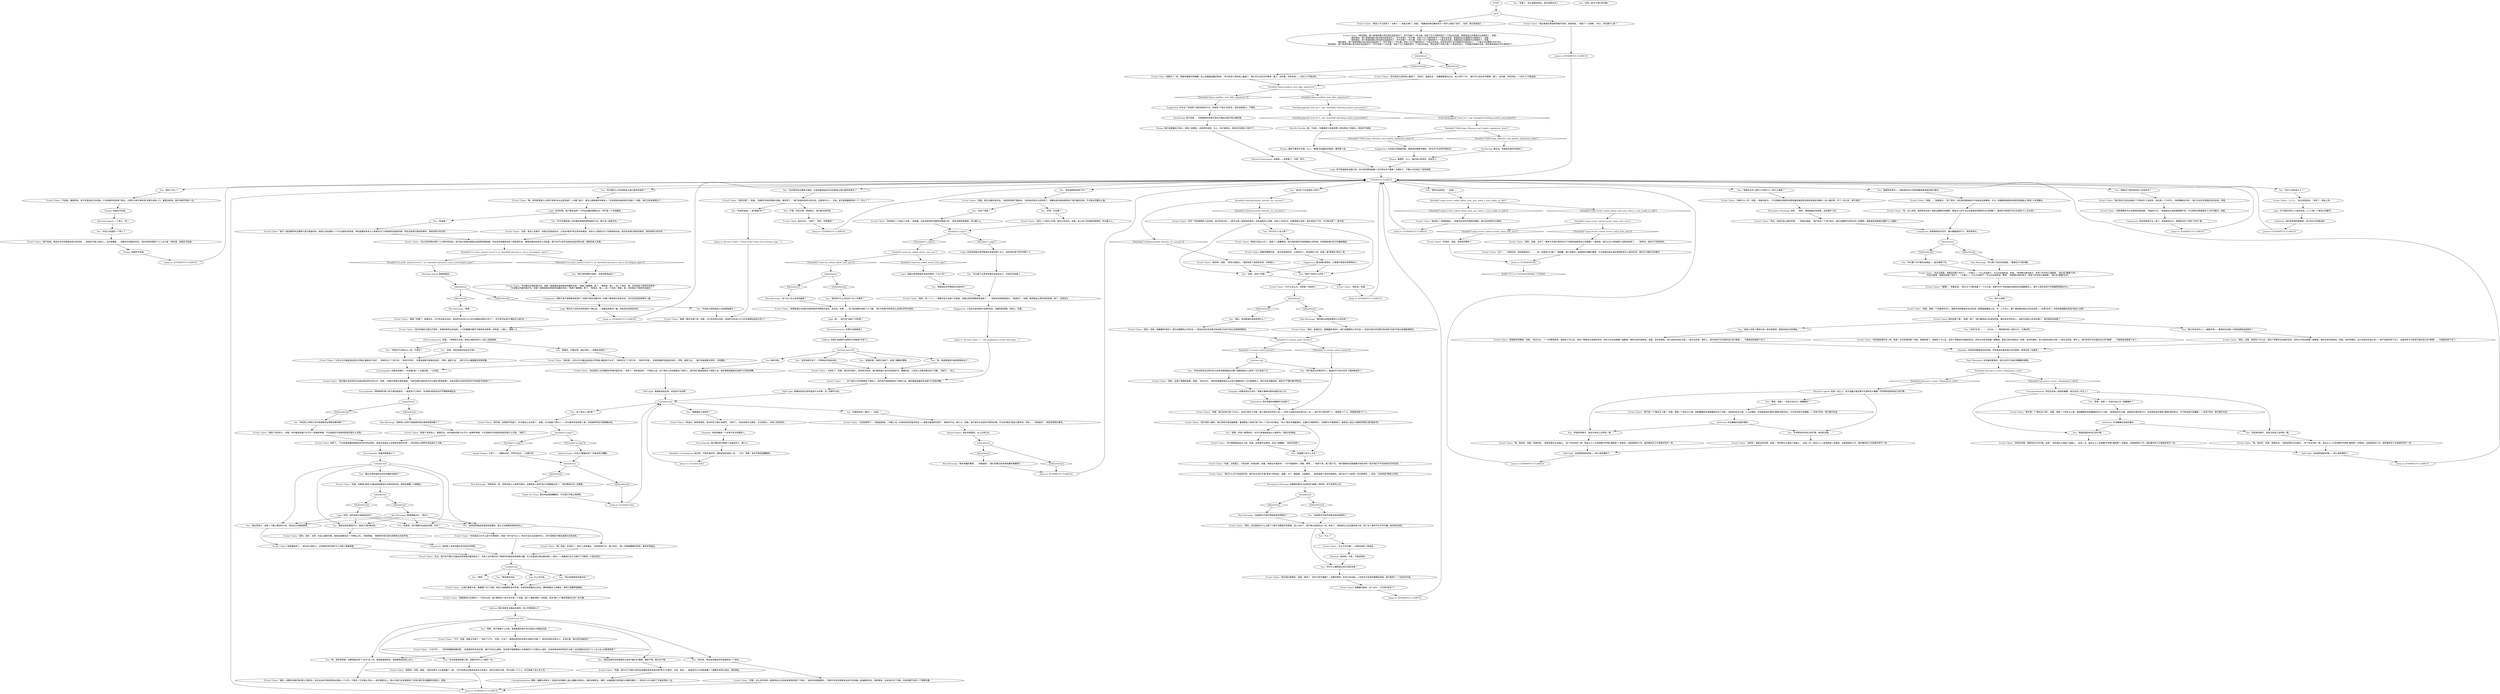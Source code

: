 # CONTAINERYARD / EVRART UNION
# "I wanna discuss some matters regarding the union with you."
# ==================================================
digraph G {
	  0 [label="START"];
	  1 [label="input"];
	  2 [label="Evrart Claire: “太疯狂了，哈里。绝对的*疯狂*。我没有评判你。我们都有属于自己的苦难岁月。重要的是：工会的人会帮你解决这个问题。”他笑了。“总之……”"];
	  3 [label="Evrart Claire: “……这个老妇人的邻居联系了我的人，因为他们相信我和这个装卸工会。她好像是拿着枪在自家门口到处挥舞。”"];
	  4 [label="Suggestion: 听见没？你选择了诚实坦率的方式。你拿到了*真正*的签名，现在他很高兴。干得好。"];
	  5 [label="Perception (Hearing): 哎呀……是的，噪音就能达到效果。这会很吓人的。"];
	  6 [label="You: “等等，但是——你会为自己立一座雕像吗？”"];
	  7 [label="You: “我就知道你有自己的打算。”"];
	  8 [label="Evrart Claire: 他看着剑鱼钟，点了点头：“它已经*发生*了。”"];
	  9 [label="Half Light: 拿着枪到处乱挥听起来不太妙啊。这一切都不太妙。"];
	  10 [label="Evrart Claire: “没有什么小字，哈里。”他靠向前方。“不过我确实希望所有那些建筑噪音和封禁的街道会*鼓励*一些人搬走吧。吵了一年之后，谁不会呢？”"];
	  11 [label="Reaction Speed: 在那一切之上，会不会矗立着克莱尔兄弟的巨大雕像？乔伊斯知道他有自己的打算。"];
	  12 [label="Evrart Claire: “我在听，哈里。”"];
	  13 [label="You: “他们是受过训练的军人。难道你不为自己的手下感到害怕吗？”"];
	  14 [label="Evrart Claire: “你的枪在一个老妇人手里，”他说着，完全没有受到你爆发的情绪干扰。“我听说她性格很怪，所以要小心。”"];
	  15 [label="Jump to: [Untitled hub]"];
	  16 [label="Rhetoric: 其实呢，不是，不是这样的。"];
	  17 [label="Drama: 他真的不知道。"];
	  18 [label="Evrart Claire: “我不知道。我告诉过你可能是他自己的母亲……我肯定不是工会的人。也许是暴徒……或者也许他是自杀的，‘因为他背地里是个工人主义者’？事实是，我真的不知道。”"];
	  19 [label="Jump to: [EVRARTUS CLAIRUS]"];
	  20 [label="Evrart Claire: “当公社所有制点燃了人们新的狂热后，他们会以双倍的速度去运送那些集装箱。你会惊讶地看到没有了那些寄生虫，事情进展地会有多么地迅速。我们也可以放手自由地去追求更大胆、更新的收入来源。”"];
	  21 [label="IsKimHere()"];
	  22 [label="IsKimHere()", shape=diamond];
	  23 [label="!(IsKimHere())", shape=diamond];
	  24 [label="Encyclopedia: 他基本算是承认了。"];
	  25 [label="Evrart Claire: “小伙子们……”他环顾着集装箱四周。“哈里感觉到有些反胃。我们不会这么做的。现在能不能聊聊我心中美丽的马丁内斯法人组织，还有各种各样的附加产业呢？谈谈我提出的这个工人主义法人的新愿景呢？”"];
	  26 [label="Evrart Claire: 他靠近了一些，直直地看着你的眼睛，脸上挂着最温暖的笑容。“你已经进入我的核心集团了。我们可以谈论任何事情：罢工，凶杀案，你的失枪——*没什么*不能谈的。”"];
	  27 [label="Evrart Claire: “哈里……”他摇摇头。“到了现在，你应该知道我绝对不会做出这种事情。不过，如果建筑噪音和封禁的街道能让*某些*人考虑搬走……”"];
	  28 [label="You: “是*你*下令杀掉吊人的吗？”"];
	  29 [label="You: “还有*生活*……”（点点头。）“我知道你是人民的公仆，艾弗拉特。”"];
	  30 [label="Evrart Claire: “哦，你的意思是什么样的*货物*会从这里流通？一旦捅了娄子，我怎么替换掉所有联系人？还有那些会抛弃我们的客户？哈里，我们已经全都想过了。”"];
	  31 [label="Jump to: [EVRARTUS CLAIRUS]"];
	  32 [label="You: “老实说，我没有资格去评判或者表达一个意见。”"];
	  33 [label="You: “你们工会有多少人？”"];
	  34 [label="Drama: 他真的不知道。"];
	  35 [label="Evrart Claire: “公司认为大量运送这些化学制品‘看起来不太好’，”他用手比了个双引号，“‘影响不好啦’，‘在某些国家可能是违法的’。然而，装卸工会……我们只关心最重要的货物体量。”"];
	  36 [label="Evrart Claire: “我是个老派的人，曷城先生。有时候我会跟小伙子们一起喝杯啤酒，不过我真的不知道你刚说的是什么东西。”他笑了。"];
	  37 [label="Evrart Claire: “我是个老派的人，哈里。有时候我会跟小伙子们一起喝杯啤酒，不过我真的不知道你刚说的是什么东西。”"];
	  38 [label="Logic: 这肯定就是从罗伊那里买走枪的那个女人，他形容的很*可怕*的那个人。"];
	  39 [label="Empathy: 当他说到事情现状的时候，声音里夹杂着货真价实的愤怒。甚至还有一丝痛苦。"];
	  40 [label="Encyclopedia: 我们要找的可能是个有病史的人。要小心。"];
	  41 [label="You: “听起来你能行。我会为你投上支持的一票。”"];
	  42 [label="Evrart Claire: “哈里，我们对他们是1500比1。这还只是马丁内斯。算上瑞瓦肖的所有工会——还有公众舆论站在我们这一边——我们可以挡住两个人。或者是15个人。或者甚至是50个人。”"];
	  43 [label="You: “我能问下某些特定的工会成员吗？”"];
	  44 [label="Evrart Claire: “这个……”他指向你，然后指指自己。“……这一切真是*太*棒了。很抱歉，我们没能在一起做更多有趣的事情，不过如果你想从我这里得到些什么意见的话，我的大门随时为你敞开。”"];
	  45 [label="Evrart Claire: “为什么这么问，当然是一场战争了。”"];
	  46 [label="Jump to: [EVRARTUS CLAIRUS]"];
	  47 [label="Authority: 你当雕像应该挺好看的……"];
	  48 [label="Evrart Claire: “我不是一个*象征主义者*，哈里。我是一个现实主义者。我的雕像将会是重建后的马丁内斯：5层高的综合大楼，戒掉思必得的孩子们，还有欧佐纳尔那些*痛恨*我的地主。它们将会成为的雕像——*还有*你的。我们携手并进。”"];
	  49 [label="Interfacing: 看见没，伪造签名真的见成效了。"];
	  50 [label="Evrart Claire: “*重置*，”他重复到。“我为马丁内斯准备了一个大计划。但是*并不*包括海岸边那些住在猪圈里的人。那片土地将会用于市政建筑和商业中心。”"];
	  51 [label="Variable[\"pier.joyce_evrart_villagequest_told\"]"];
	  52 [label="Variable[\"pier.joyce_evrart_villagequest_told\"]", shape=diamond];
	  53 [label="!(Variable[\"pier.joyce_evrart_villagequest_told\"])", shape=diamond];
	  54 [label="You: “这就是你不放乔伊斯进来的原因吗？”"];
	  55 [label="Jump to: [EVRARTHUB]"];
	  56 [label="Kim Kitsuragi: “那你能从战争里得到什么好处呢？”"];
	  57 [label="You: “谁杀了吊人？”"];
	  58 [label="You: 什么也不说。"];
	  59 [label="Volition: 我们还是专注毒品贸易吧。他几乎算是承认了。"];
	  60 [label="Untitled hub (03)"];
	  61 [label="Evrart Claire: “该死的没错，我是有自己的打算，哈里！”他的拳头又落到了桌面上。“总有一天，我会让工人变得像*乔伊斯·梅西耶*一样富有。这就是我的工作。就好像你的工作是维护和平一样。”"];
	  62 [label="You: “我寄的文件上那行小字是什么？有什么意图？”"];
	  63 [label="Jump to: [EVRARTUS CLAIRUS]"];
	  64 [label="You: “你*为什么*这么胖？”"];
	  65 [label="Evrart Claire: “因为我们是朋友，哈里！再说了，现在已经不重要了。如果你愿意，你可以告诉她——这样也不会改变事情的进程。我们取得了一个良好的开端。”"];
	  66 [label="Evrart Claire: “我们一直在跟所有主要客户进行渠道谈判。我想公司会得到一个*不太愉快*的惊喜，特别是看到有多少人愿意对马丁内斯保持忠诚的时候。而且还有我们提供的新的、更有竞争力的合同。”"];
	  67 [label="Encyclopedia: *苯呐啡得*是小孩子用的感冒药，一般是杏子口味的。*利培唑*是用来治疗严重精神错乱的。"];
	  68 [label="Kim Kitsuragi: “那样街上的孩子就能拿到思必得和吡嚯浣酮了？”"];
	  69 [label="Composure: 他的脸上没有流露出任何担忧的神情。"];
	  70 [label="You: “等等，我不想看什么大局。我想看看你差不多已经承认的毒品交易。”"];
	  71 [label="Evrart Claire: “你没看见外面的箱子吗，哈里？那里面有各种各样有趣的东西！”他推了推眼镜，笑了。“我是说，嗨——这一个有你，我，还有我这个新奇的剑鱼钟！”\n“你没看见外面的箱子吗，哈里？那里面有各种各样有趣的东西！”他推了推眼镜，笑了。“我是说，嗨——这一个有你，警督，我，还有我这个新奇的剑鱼钟！”"];
	  72 [label="CheckEquipped(\"neck_tie\")  and  Variable[\"whirling.necktie_personified\"]"];
	  73 [label="CheckEquipped(\"neck_tie\")  and  Variable[\"whirling.necktie_personified\"]", shape=diamond];
	  74 [label="!(CheckEquipped(\"neck_tie\")  and  Variable[\"whirling.necktie_personified\"])", shape=diamond];
	  75 [label="Pain Threshold: 这份痛苦是真的。他见过孩子们做过更糟糕的事情。"];
	  76 [label="IsKimHere()"];
	  77 [label="IsKimHere()", shape=diamond];
	  78 [label="!(IsKimHere())", shape=diamond];
	  79 [label="Evrart Claire: “呃，这么说吧，海岸附近会有一些新近翻修好的建筑，那些穷人终于可以在那里享受更好的生活质量了。我说的可是他们可以负担的*工人文化宫*。”"];
	  80 [label="Jump to: [EVRARTUS CLAIRUS]"];
	  81 [label="Kim Kitsuragi: “这就是你不放乔伊斯进来的原因吗？”"];
	  82 [label="Evrart Claire: “肯定是有人在你睡觉的时候*偷走*的。”他笑了。真的很友好。“不管怎么说，这个老妇人的邻居联系了我的人，因为他们相信我和这个装卸工会。她好像是拿着枪在自家门口到处挥舞。”"];
	  83 [label="Evrart Claire: “我说过，她性格很怪。我没时间了解太多细节。”他笑了。“听起来她不太稳定，不过别担心。没有人会受伤的。”"];
	  84 [label="You: “是的，但你要通过战争获得什么？”"];
	  85 [label="Evrart Claire: “胜利，哈里。我要赢得*胜利*。我们会跟野松公司开战——而且在他们还没意识到战争*已经*打响之前就取得胜利。”"];
	  86 [label="Evrart Claire: “当然，有些人会离开，但是记住我说的话：公司会*郁闷*而又惊讶地看到，有多少人愿意对马丁内斯保持忠诚。而且还有我们提供的新的、更有竞争力的合同。”"];
	  87 [label="Untitled hub"];
	  88 [label="Variable[\"tc.pigs\"]"];
	  89 [label="Variable[\"tc.pigs\"]", shape=diamond];
	  90 [label="!(Variable[\"tc.pigs\"])", shape=diamond];
	  91 [label="Logic: 对于瑞瓦肖的工人组织来说，2,373是一个相当大的数字。"];
	  92 [label="Evrart Claire: “我也是。公司认为大量运送这些化学制品‘看起来不太好’，”他用手比了个双引号，“‘影响不好啦’，‘在某些国家可能是违法的’。然而，装卸工会……我们本身就是大体积、大容量的。”"];
	  93 [label="You: “还好我把它卖了，不然我会开枪自杀的。”"];
	  94 [label="Evrart Claire: “哦，我会的，哈里，我真的会。”他把双臂交叉在胸口。“有了你支持的一票，我会让工人们变得跟*乔伊斯·梅西耶*一样富有。这就是我的工作。就好像你的工作是维护和平一样。”"];
	  95 [label="Evrart Claire: “是的。这是个很棒的故事，哈里。”他点点头。“那你知道蜂群是怎么杀死大黄蜂的吗？它们蜂拥而上，把它完全包裹起来，直到它*严重中暑*而死去。”"];
	  96 [label="You: “这样控制毒品贸易是有道理的。能让它远离那些更危险的人。”"];
	  97 [label="You: “露比在帮你保护这份好到爆的收益吗？”"];
	  98 [label="Variable[\"whirling.hardie_rhetoric_wc_success\"]"];
	  99 [label="Variable[\"whirling.hardie_rhetoric_wc_success\"]", shape=diamond];
	  100 [label="!(Variable[\"whirling.hardie_rhetoric_wc_success\"])", shape=diamond];
	  101 [label="Evrart Claire: “我们现在已经远远超过了*特定的*工会成员。现在是一个大时代。”他的眼睛在闪烁。“我们讨论的可是瑞瓦肖的未来，哈里。”"];
	  102 [label="Evrart Claire: “我们要从这些材料中运送出鲜活的生命之光，哈里。”他再次用拳头砸向桌面。“这样你那生病的孩子可以拿到*苯呐啡得*，还有你那位古怪的叔叔也不用戒掉*利培唑*了！”"];
	  103 [label="You: “所以到底是有还是没有？”"];
	  104 [label="Suggestion: 那*的确*是真的。大家都不相信长得漂亮的人。"];
	  105 [label="Electrochemistry: 哇哦，一种神经化学品，影响心理状态的工人起义/恶意接收。"];
	  106 [label="Jump to: [Evrart Claire: \"\"...the neighbours of this old woma...\"]"];
	  107 [label="Evrart Claire: “你已经进入我的核心集团了。还有你，曷城先生，”他朝着警督点点头，脸上笑开了花。“我们可以谈论任何事情：罢工，凶杀案，你的失枪——*没什么*不能谈的。”"];
	  108 [label="Evrart Claire: “哈里，想象一个有着青年中心、超级市场和教堂的复合区域！那里能够雇佣上百，不，上千的人。整个海岸都会被企业活动点亮——充满*生机*。所有的废墟都会变成*低收入住房*…… ”"];
	  109 [label="Evrart Claire: “是的，是的，当然，你这么做的时候，麻烦也顺便告诉一下野松公司。”他窃笑着。“我想听听他们因为屈辱而尖叫的声音。”"];
	  110 [label="IsKimHere()"];
	  111 [label="IsKimHere()", shape=diamond];
	  112 [label="!(IsKimHere())", shape=diamond];
	  113 [label="You: “我在这里并没有感受到太多的*瑞瓦肖*精神。旗帜不够，国王也不够。”"];
	  114 [label="Evrart Claire: “枪在一个老妇人手里，我可以告诉你，哈里，街上有人传说她性格很怪，所以要小心。”"];
	  115 [label="You: “这个老女人*是*谁？”"];
	  116 [label="Kim Kitsuragi: “举例来说，我，觉得这挺让人神清气爽的。总算是有人称呼*自己*是猪猪女侠了。”他的嘴角闪过一丝微笑。"];
	  117 [label="Jump to: [EVRARTUS CLAIRUS]"];
	  118 [label="Inland Empire: 叫自己*猪猪女侠*？听起来有点糟糕。"];
	  119 [label="Evrart Claire: “贩毒？别傻了，曷城先生。它们完全是合法的，来自萨马拉洲100%符合道德标准的化学工厂。你不用为此成为*殖民主义者*的。”"];
	  120 [label="Evrart Claire: “不不，哈里。那就太无聊了。”他叹了口气。“好吧，它没了！假想的原材料贸易已经离开台面了。那份利润实在是太小、太没价值，我已经开始削减了。”"];
	  121 [label="Conceptualization: 哦耶，骷髅头和骨头！在瑞瓦肖的旗帜上画上骷髅头和骨头。瑞瓦肖敢死队。哦耶！这幅景象已经彻底让你眼花缭乱了。现在你100%站到了艾弗拉特这一边。"];
	  122 [label="You: “还记得你说过要用大胆的、外来的新收益流为你的新独立港口提供资金吗？”"];
	  123 [label="You: “是我的错。我把它当掉了。我是个糟糕的警察……”"];
	  124 [label="Variable[\"tc.pigs\"]"];
	  125 [label="Variable[\"tc.pigs\"]", shape=diamond];
	  126 [label="!(Variable[\"tc.pigs\"])", shape=diamond];
	  127 [label="Physical Instrument: 总算是——有答案了。问吧，孩子。"];
	  128 [label="Esprit de Corps: 其实听起来挺糟糕的，不过我们不能让他得意。"];
	  129 [label="You: “所以整个村子都在劫难逃——因为我帮了你。”"];
	  130 [label="Kim Kitsuragi: “所以那个村庄在劫难逃，”警督的口气很冷酷。"];
	  131 [label="Evrart Claire: “我接受你的敬意，哈里，”他点点头。“*一切*都是真的。我规划了中心区，规划了零售综合设施的空间，四年之内还会修建一座教堂。車轮已经开始转动，哈里。进步的車轮。这片战后的迷失之境——我无法忍受。事实上，我们的孩子在外面玩自己的*粪便*……不能再这样继续下去了。”"];
	  132 [label="You: “乔伊斯说你有自己的打算，她说的没错……”"];
	  133 [label="Evrart Claire: “你知道自己为什么是个好警探吗，哈里？你不会*分心*。你在乎自己应该保护的人，而不是那些不确定道德与否的系统。”"];
	  134 [label="Evrart Claire: “哦，哈里，你误会了。我手上没有毒品。”他举起两只手，掌心向外。“那一切就像模糊的梦境，离我非常遥远。”"];
	  135 [label="Evrart Claire: “结果她是从本地的当铺老板罗伊那里买来的。说实话，哈里……”他飞快地朝你连眨了三下眼。“我*不知道*你的枪怎么会落在罗伊手里的。”"];
	  136 [label="You: “她朝着别人挥枪吗？”"];
	  137 [label="IsKimHere()"];
	  138 [label="IsKimHere()", shape=diamond];
	  139 [label="!(IsKimHere())", shape=diamond];
	  140 [label="You: “呃，我想我是因为缺钱把配枪当了。”"];
	  141 [label="Kim Kitsuragi: “更多有趣的事情……”他看着你。“我们好像已经有很有趣的事要做了。”"];
	  142 [label="You: “完事了。你让我寄的签名，我已经寄出去了。”"];
	  143 [label="Evrart Claire: “而且，当他们这么做的时候……”他伸出食指。“他们会去一个*好*地方。我正在翻新环岛附近的一些建筑，把那里变成物美价廉的*工人殿堂*。”"];
	  144 [label="IsKimHere()"];
	  145 [label="IsKimHere()", shape=diamond];
	  146 [label="!(IsKimHere())", shape=diamond];
	  147 [label="Jump to: [EVRARTUS CLAIRUS]"];
	  148 [label="You: “好吧，还有个问题。”"];
	  149 [label="Variable[\"tc.seraise_giant_hornet\"]"];
	  150 [label="Variable[\"tc.seraise_giant_hornet\"]", shape=diamond];
	  151 [label="!(Variable[\"tc.seraise_giant_hornet\"])", shape=diamond];
	  152 [label="Evrart Claire: “总之，我们先不要关注毒品贸易带来的轰动效应了。所有人似乎都对这个假想中的毒品贸易很感兴趣。它只会是港口营业额的很小一部分——就像港口也不过是马丁内斯的一小部分而已。”"];
	  153 [label="Evrart Claire: “哈里，这么长时间你一直保持这么的洁身自爱真的很*了不起*。”他亲切地凝望着你。“克莱尔先生的家里永远会为你保留一张温暖的床位，我的朋友，在未来的马丁内斯，也会有属于你的一个特殊位置。”"];
	  154 [label="Jump to: [EVRARTUS CLAIRUS]"];
	  155 [label="Reaction Speed: 那就是毒品！"];
	  156 [label="You: “而且街上的孩子也不用戒掉思必得和吡嚯浣酮了？”"];
	  157 [label="Untitled hub"];
	  158 [label="Evrart Claire: “当然记得了，哈里。”他懒洋洋地捻弄着大拇指，朝你笑了。“我们有很多段伟大的对话，这是其中之一。见鬼，这可是我最喜欢的一个！怎么了？”"];
	  159 [label="Jump to: [Evrart Claire: \"\"Drug trade? Now you're being stupi...\"]"];
	  160 [label="Half Light: 当他想到她的时候——怒火真的爆发了。"];
	  161 [label="Endurance: 他们带着外骨骼把它活活煮了。"];
	  162 [label="You: “你有没有听说过两只巨大的萨弗里黄蜂会对整个蜂群造成什么影响？它们会毁了它。”"];
	  163 [label="Evrart Claire: “我总是很乐意培养和娱乐你的，我的朋友。”他抿了一口咖啡。“所以，你在想什么呢？”"];
	  164 [label="Evrart Claire: “哈里，我可以跟你说实话。”他突然变得严肃起来。“你的枪在两天以前找到了。隐瞒这条消息给我带来了很沉重的负担。不过我必须要这么做。”"];
	  165 [label="You: “我的枪为什么会在这个女人手里呢？”"];
	  166 [label="You: “你能安排见一面吗？”（总结。）"];
	  167 [label="You: “你为什么要把自己的计划告诉我？”"];
	  168 [label="Untitled hub (02)"];
	  169 [label="Variable[\"ice.acele_named_evrart\"]  or  Variable[\"pier.joyce_narco_investigate_open\"]"];
	  170 [label="Variable[\"ice.acele_named_evrart\"]  or  Variable[\"pier.joyce_narco_investigate_open\"]", shape=diamond];
	  171 [label="!(Variable[\"ice.acele_named_evrart\"]  or  Variable[\"pier.joyce_narco_investigate_open\"])", shape=diamond];
	  172 [label="You: “不错。你还记得，我很高兴。我们聊点别的吧。”"];
	  173 [label="Suggestion: 工会的兄弟会帮你*处理*好的，他朝你眨眨眼。别担心，哈里。"];
	  174 [label="Hand/Eye Coordination: 其实吧，不稳定挺好的。解除武装会容易一些……不对，等等，其实不稳定挺糟糕的。"];
	  175 [label="You: “青少年活动中心——超级市场——教堂综合设施？你真指望我会相信你？”"];
	  176 [label="Evrart Claire: “而且我知道你也一样，哈里！从你进城的那一刻起，我就知道了。我规划了中心区，规划了零售综合设施的空间，四年之内还会修建一座教堂。車轮已经开始转动，哈里。进步的車轮。这片战后的迷失之境——我无法忍受。事实上，我们的孩子在外面玩自己的*粪便*……不能再这样继续下去了。”"];
	  177 [label="Evrart Claire: “胜利，曷城先生。我要赢得*胜利*。我们会跟野松公司开战——而且在他们还没意识到战争*已经*打响之前就取得胜利。”"];
	  178 [label="You: “我必须承认：这是一个精心策划的计划。而且会让你脱胎换骨。”"];
	  179 [label="You: “呃，我的意思是，如果里面出现了*合并*这个词，那我就挺喜欢的。我是那种金钱至上的人。”"];
	  180 [label="Evrart Claire: “哈里，我为马丁内斯计划的未来拥有很多你喜欢的*男子汉*美学。王冠，枪支……我甚至可以为你偷偷塞一个骷髅头和骨头进去，我的朋友。”"];
	  181 [label="IsKimHere()"];
	  182 [label="IsKimHere()", shape=diamond];
	  183 [label="!(IsKimHere())", shape=diamond];
	  184 [label="Evrart Claire: “已经安排好了！”他竖起食指。“今晚22点，在海岸边的旧鱼市附近——就是木板道附近那个，离渔村不远。要小心，哈里。我宁愿你不去做任何冒险的事，不过你*确实*是自己要求的。现在……”他拍拍手。“说回有意思的事吧。”"];
	  185 [label="Variable[\"cargo.evrart_asked_about_your_gun_when_e_was_ready_to_talk\"]"];
	  186 [label="Variable[\"cargo.evrart_asked_about_your_gun_when_e_was_ready_to_talk\"]", shape=diamond];
	  187 [label="!(Variable[\"cargo.evrart_asked_about_your_gun_when_e_was_ready_to_talk\"])", shape=diamond];
	  188 [label="You: “什么？”"];
	  189 [label="Evrart Claire: “牛头不对马嘴——这是本地的一种说法。”"];
	  190 [label="Reaction Speed: 一个男人，哈？"];
	  191 [label="Composure: 他刚才是不是稍稍有些泄气？他是不是有话要问你？如果了解到相关信息的话，也许你应该回来再问一遍。"];
	  192 [label="You: “你说的收益——是*贩毒*吗？”"];
	  193 [label="Jump to: [EVRARTUS CLAIRUS]"];
	  194 [label="Horrific Necktie: 哦，*兄弟*，你像拨弄三弦班卓琴一样玩弄这个老家伙，而他并不知情。"];
	  195 [label="You: 保持沉默。"];
	  196 [label="Conceptualization: 然后还会有一座他的雕像，耸立在这一切之上？"];
	  197 [label="Encyclopedia: 在散货运输中，*大批量*是一个主要买家。一头巨鲨。"];
	  198 [label="Empathy: 听起来像是一个非常不安又绝望的人。"];
	  199 [label="Variable[\"TASK.forge_liliennes_and_isobels_signatures_done\"]"];
	  200 [label="Variable[\"TASK.forge_liliennes_and_isobels_signatures_done\"]", shape=diamond];
	  201 [label="!(Variable[\"TASK.forge_liliennes_and_isobels_signatures_done\"])", shape=diamond];
	  202 [label="You: “我拿到的签名——我知道你的计划是用建筑噪音强迫他们离开。”"];
	  203 [label="You: “他死了你有什么好处？”"];
	  204 [label="Evrart Claire: “是的。这也是我为什么让那个小矮子戈蒙离开的原因。他人太好了。我不能让他经历这一切。再说了，他知道怎么在这里安身立命。那个女人根本牛头不对马嘴。她没有机会的。”"];
	  205 [label="Evrart Claire: “我要把他们全部纳入一个经济主体。我们要把这个地方合并成一个天国。每个人都会得到一份财富。而且*每个人*都会贡献自己的一份力量。”"];
	  206 [label="You: “你还真是很有野心啊。我喜欢你为工人做的一切。”"];
	  207 [label="IsKimHere()"];
	  208 [label="IsKimHere()", shape=diamond];
	  209 [label="!(IsKimHere())", shape=diamond];
	  210 [label="Evrart Claire: 他向后靠了靠。“哈里，够了！我们要把这片区域夺回来。看在老天爷的份上，战争已经是50年前的事了。是时候该向前看了。”"];
	  211 [label="Evrart Claire: “很高兴你这么问了。我得了二型糖尿病，因为我和我的兄弟埃德加小的时候，妈妈能给我们的只有糖和脂肪。”"];
	  212 [label="You: “你怎么知道是一个男人？”"];
	  213 [label="Logic: 任何时候，客户都会选择一个声名远播的跨国企业，而不是一个本地暴徒。"];
	  214 [label="Variable[\"canal.roy_asked_about_your_gun\"]"];
	  215 [label="Variable[\"canal.roy_asked_about_your_gun\"]", shape=diamond];
	  216 [label="!(Variable[\"canal.roy_asked_about_your_gun\"])", shape=diamond];
	  217 [label="You: “就是她从罗伊那里买走枪的吗？”"];
	  218 [label="Half Light: 拿着枪到处乱挥。听起来不太妙啊。"];
	  220 [label="You: “这跟罢工有什么关系？”"];
	  221 [label="Evrart Claire: 他狡猾地笑了。“他也会让我的人，还有那些信任我的马丁内斯人脱胎换骨。”"];
	  222 [label="Jump to: [EVRARTUS CLAIRUS]"];
	  223 [label="Untitled hub"];
	  224 [label="Evrart Claire: “我没有，哈里。”他用力摇摇头。“虽然他死了我真的非常、非常高兴。”"];
	  225 [label="You: “天啦，听起来真的有些见不得人……”"];
	  226 [label="You: “继续。”"];
	  227 [label="Evrart Claire: “让我们看看大局。看看整个马丁内斯。有些小姑娘拥有音乐梦想。年轻母亲想要自己创业。模特想要走上伸展台，电焊工想要焊接钢铁。”"];
	  228 [label="You: “听起来你能行。我会为你投上支持的一票。”"];
	  229 [label="Inland Empire: 她会在那里的。从22点到2点。"];
	  230 [label="Evrart Claire: “我的朋友，那个邮递员确认信已经在运送途中了。你今天做了一件大事。你给了马丁内斯的孩子一个真正的未来。我感觉自己总算是可以相信你了，哈里。”\n“我的朋友，那个邮递员确认信已经在运送途中了。你今天做了一件大事。你给了马丁内斯的孩子一个真正的未来。我感觉自己总算是可以相信你了，哈里。”\n“我的朋友，那个邮递员确认信已经在运送途中了。你今天做了一件大事。你给了马丁内斯的孩子一个真正的未来。我感觉自己总算是可以相信你了，哈里。”\n“我的朋友，那个邮递员确认信已经在运送途中了。你今天做了一件大事。你给了马丁内斯的孩子一个真正的未来，而且你证明了自己是我可以信任的人，一个真正可以跟我*合作*的人。”\n“我的朋友，那个邮递员确认信已经在运送途中了。你今天做了一件大事。你给了马丁内斯的孩子一个真正的未来，而且证明了你自己是一个真正的战士，不怕做出艰难的决定。现在我知道自己可以相信你了。”"];
	  231 [label="EVRARTUS CLAIRUS"];
	  232 [label="Evrart Claire: “哈里，没有罢工，只有战争。阶级战争。或者，用商业术语来讲：一次*开盘抢购*。或者，等等……”他停下来，摸了摸下巴。“那代表着你还是需要付钱的对吧？因为我们可不会给他们任何东西。”"];
	  233 [label="Evrart Claire: “很可惜，这我就不知道了。你只能这么去见她了，哈里。不过她是个老妇人——所以能有多危险呢？哦，还有她称呼自己是猪猪女侠。”"];
	  234 [label="You: “是啊，所有人都恨他们。也许只有极端自由主义者除外。而我正好就是。”"];
	  235 [label="Evrart Claire: “你不是极端自由主义者，哈里。赶紧离开这里吧。别当个窝囊废。”他亲切地笑了。"];
	  236 [label="Kim Kitsuragi: “贩毒。”"];
	  237 [label="You: “我们说的哪种大胆的、外来的新收益流？”"];
	  238 [label="Evrart Claire: “黄金小子又回来了！太棒了——真是太棒了，哈里。”他像收到棉花糖的孩子一样开心地拍了拍手。“当然，我已经知道了。”"];
	  239 [label="Variable[\"plaza.mailbox_sent_fake_signatures\"]"];
	  240 [label="Variable[\"plaza.mailbox_sent_fake_signatures\"]", shape=diamond];
	  241 [label="!(Variable[\"plaza.mailbox_sent_fake_signatures\"])", shape=diamond];
	  242 [label="You: “所以那个从罗伊店里买走枪的女人，东西还在她身上……”"];
	  243 [label="Logic: 你不知道他的全盘计划。也许他在期待被骗？也许签名并不重要？关键在于：不要以为你走在了他的前面。"];
	  244 [label="Drama: 我们会更偏向于诡计，但是一如既往，这是您的选择，大人。你才是君主。而且你已经陷入*其中*了。"];
	  245 [label="Interfacing: 我不知道……你那肮脏的伪造手指也不确定这是不是正确的事。"];
	  246 [label="Authority: 你当雕像应该挺好看的……"];
	  247 [label="Empathy: 他满足地交叉双手，想着大黄蜂内部的温度正在上升。"];
	  248 [label="Authority: 他们的积极性都很高。至少你见过的是这样。"];
	  249 [label="Evrart Claire: “是的，没错。我规划了中心区，规划了零售综合设施的空间，四年之内还会修建一座教堂。車轮已经开始转动，哈里。进步的車轮。这片战后的失落之地——我不会再忍受下去了。这里的孩子们甚至只能玩自己的*粪便*……不能再这样下去了。”"];
	  250 [label="Evrart Claire: “该死的，就是这样没错，哈里！”他的拳头又落到了桌面上。“总有一天，我会让工人变得和她一样富有。这就是我的工作。就好像你的工作是维护和平一样。”"];
	  251 [label="You: “你打算怎么为你的新独立港口提供资金呢？”"];
	  252 [label="Logic: 好吧，他的系统大致就是这样了。"];
	  253 [label="Evrart Claire: “是的，如果你也能开始*那么*想的话，民主社会的市政机构有点类似一个公司，不是吗？它实施公司法——我们都是法人。我认为我们在这里使用了*所有*意识形态最精华的部分，哈里。”"];
	  254 [label="Jump to: [Untitled hub]"];
	  255 [label="Evrart Claire: “他们派的人越多，他们的样子就会越难看。雇佣那些人是他们犯下的一个*巨大的*错误。*没人*喜欢外国雇佣兵。左翼分子痛恨他们，法西斯分子痛恨他们，甚至连人道主义者都觉得他们是*粗俗*的。”"];
	  256 [label="Evrart Claire: “贩毒？看你又傻了吧，哈里。它们完全是合法的，来自萨马拉洲100%符合道德标准的化学工厂。”"];
	  257 [label="Drama: 最好不要幸灾乐祸，大人。*傲慢*会泄露你的秘密。要狡猾一些。"];
	  258 [label="Suggestion: 从他高兴的程度判断，看起来的确是你做的。他*似乎*并没有怀疑有诈。"];
	  259 [label="Evrart Claire: “我不是一个*象征主义者*，哈里。我是一个现实主义者。我的雕像将会是重建后的马丁内斯：5层高的综合大楼，工人的福利，还有欧佐纳尔那些*痛恨*我的地主。它们将会成为的雕像——*还有*你的。我们携手并进。”"];
	  260 [label="You: “现在能把枪给我了吗？”"];
	  261 [label="Evrart Claire: “我们什么也不会给他们的。我们会从他们手里*拿走*中转站B：道路，大门，集装箱，大起重机……甚至是那个该死的咖啡机。我们会为了大家把一切全部拿走——还有，*去他妈的*野松公司吧。”"];
	  262 [label="You: “毒品在我这里就不行。我会*汇报*情况的。”"];
	  263 [label="Evrart Claire: “哈里，如果我*曾经*为毒品制造商供应过原材料的话，那我会需要一大群露比。”"];
	  264 [label="You: “好吧，它在哪？”"];
	  265 [label="Kim Kitsuragi: “这个女人怎么会有武器呢？”"];
	  266 [label="Evrart Claire: “就这些？”他扬起眉头。“但是你还没有问我枪的事呢。我们还有很多可以聊的。”"];
	  267 [label="Evrart Claire: “很好，哈里，太好了！看来今天我们真的在马丁内斯和加姆洛克之间搭建了一座桥梁。我们让RCM和装卸工会联合起来了……”突然间，他的口气有些悲伤。"];
	  268 [label="Evrart Claire: “非常好，哈里。还有别的事吗？”"];
	  269 [label="Evrart Claire: 他朝你摆摆手指。“其实这样挺好的，让我变丑了。而丑陋的人呢，哈里，要*更擅长*政治一些。”"];
	  270 [label="IsKimHere()"];
	  271 [label="IsKimHere()", shape=diamond];
	  272 [label="!(IsKimHere())", shape=diamond];
	  273 [label="You: “你说的大胆的新收入来源是贩毒吗？”"];
	  274 [label="Evrart Claire: “他们所做的只是生产部件，来维持制药业的运转。人们的健康问题可不能拿来说笑啊。老奶奶，小婴儿，残障人士……”"];
	  275 [label="Evrart Claire: “是的，同一个人——我看你自己也做了点调查。当铺让枪变得更容易追踪了……”他惊叹地笑着摇摇头。“真是疯了，哈里。居然就这么把你的枪卖掉！疯了。总而言之……”"];
	  276 [label="Logic: 这跟从罗伊那里买走枪的是同一个女人吗？"];
	  277 [label="Composure: 他骄傲地张开双手，展示着殿堂的尺寸。真的非常大。"];
	  278 [label="Half Light: 当他想到她的时候——怒火真的爆发了。"];
	  279 [label="IsKimHere()"];
	  280 [label="IsKimHere()", shape=diamond];
	  281 [label="!(IsKimHere())", shape=diamond];
	  282 [label="You: “你什么意思？”"];
	  283 [label="Evrart Claire: “这种事情你可以去麻烦利奥纳德。”他指向门口。“他很喜欢对这种事喋喋不休。不过我现在更像是处于大时代模式，哈里。”"];
	  284 [label="Jump to: [EVRARTUS CLAIRUS]"];
	  285 [label="You: “所有事？”"];
	  286 [label="You: “你不可能希望一切会像你希望的那样继续下去。客户会一起离开的。”"];
	  287 [label="Evrart Claire: 他点点头。“当然了，冠军。你带路吧！”"];
	  288 [label="Perception (Hearing): 他嘴里的那句*去他妈的*就像一声枪响。他不经常骂人的。"];
	  289 [label="You: “我喜欢，艾弗拉特。我必须说——我喜欢这部分！”"];
	  290 [label="Evrart Claire: 他笑了。“不过如果我要给某种彩虹派对供应原料，我肯定会保证工会获得丰厚的利润——而且我会让那种东西远离马丁内斯。”"];
	  291 [label="Logic: 嗯……因为你*当掉*了你的枪？"];
	  292 [label="Volition: 你把它当掉就不会朝自己的脑袋*开枪*了。"];
	  293 [label="Evrart Claire: “你去过那里，亲眼见到那个地方了。一片废土——什么也没剩下。不过记住我的话，哈里。”他用拳头砸向桌子，弄洒了杯中的几滴咖啡。“我们会*重置*它的。”\n“你去过那里，亲眼见到那个地方了。一片废土——什么也没剩下。不过记住我的话，警官。”他用拳头砸向桌子，弄洒了杯中的几滴咖啡。“我们会*重置*它的。”"];
	  294 [label="Jump to: [EVRARTUS CLAIRUS]"];
	  295 [label="Evrart Claire: “命令？你知道我的人没杀他。他们告诉过你——那不过是一起愉快的意外。你知道是怎么回事，没有人*主动*过。如果我想让他死，我必须自己下手。不过我太胖了，做不到。”"];
	  296 [label="IsKimHere()"];
	  297 [label="IsKimHere()", shape=diamond];
	  298 [label="!(IsKimHere())", shape=diamond];
	  299 [label="You: “有意思。我只想解决这起凶杀案，好吗？”"];
	  300 [label="Kim Kitsuragi: 警督慢慢点头。“明白了。”"];
	  301 [label="Evrart Claire: “谢谢你，哈里，谢谢。”他坐在椅子上礼貌地鞠了一躬。“你不知道这对我来说有多大的意义，因为在很多方面，*你*也是一个工人。你已经做了这么多工作。”"];
	  302 [label="Evrart Claire: “不知道。据我所知，说不定是他自己的母亲。不过如果你找到那个家伙，记得代大胖艾弗拉特·克莱尔亲他一口。要是没有他，我们也做不到这一切。”"];
	  303 [label="Composure: 现在他有些不太一样了，变得更有活力，更像是活在了他的‘大时代’里。"];
	  304 [label="You: “尽管这不过是冰山一角，不是吗？”"];
	  305 [label="You: “那还是非法的。”"];
	  306 [label="You: “等等，但是——你会为自己立一座雕像吗？”"];
	  307 [label="Evrart Claire: “哦，我会的，哈里，我真的会。”他把双臂交叉在胸口。“有了你支持的一票，我会让工人们变得跟*乔伊斯·梅西耶*一样富有。这就是我的工作。就好像你的工作是维护和平一样。”"];
	  308 [label="Electrochemistry: 你把它当掉换酒了。"];
	  309 [label="Inland Empire: 又来了——*猪猪女侠*，罗伊也说过。一点都不好。"];
	  310 [label="Drama: 做得好，大人。通过诡计和谎言，您成功了。"];
	  311 [label="You: “低收入住房？哪怕只有一部分是真的，那就没有反对的理由。”"];
	  312 [label="Jump to: [EVRARTUS CLAIRUS]"];
	  313 [label="Untitled hub"];
	  314 [label="You: “暂时先这样吧。”（总结。）"];
	  315 [label="Evrart Claire: “2,372，”他立刻回复到。“当然了，再加上你。”"];
	  316 [label="You: “还有一些关于港口的问题。”"];
	  317 [label="You: “你这个混账！”"];
	  318 [label="Variable[\"cargo.evrart_exited_evrart_union_hub_once\"]"];
	  319 [label="Variable[\"cargo.evrart_exited_evrart_union_hub_once\"]", shape=diamond];
	  320 [label="!(Variable[\"cargo.evrart_exited_evrart_union_hub_once\"])", shape=diamond];
	  321 [label="Logic: 等你对工会的交易有更多了解之后，一定要回来再问一遍。他有些话没有告诉你。"];
	  6050606 [label="JUMP OUT to CONTAINERYARD / EVRART", shape=diamond];
	  0 -> 1
	  1 -> 163
	  1 -> 238
	  2 -> 3
	  3 -> 9
	  4 -> 245
	  5 -> 143
	  6 -> 259
	  7 -> 61
	  8 -> 312
	  9 -> 223
	  10 -> 5
	  11 -> 41
	  11 -> 132
	  11 -> 6
	  12 -> 80
	  13 -> 42
	  14 -> 88
	  15 -> 223
	  16 -> 167
	  17 -> 190
	  18 -> 34
	  19 -> 231
	  20 -> 169
	  21 -> 22
	  21 -> 23
	  22 -> 236
	  23 -> 273
	  24 -> 313
	  25 -> 32
	  25 -> 113
	  25 -> 179
	  25 -> 206
	  26 -> 239
	  27 -> 79
	  28 -> 98
	  29 -> 176
	  30 -> 213
	  31 -> 231
	  32 -> 153
	  33 -> 315
	  34 -> 19
	  35 -> 197
	  36 -> 290
	  37 -> 290
	  38 -> 242
	  39 -> 75
	  40 -> 174
	  41 -> 94
	  42 -> 255
	  43 -> 101
	  44 -> 55
	  45 -> 270
	  46 -> 231
	  47 -> 228
	  47 -> 7
	  48 -> 47
	  49 -> 310
	  50 -> 282
	  51 -> 52
	  51 -> 53
	  52 -> 11
	  53 -> 196
	  54 -> 204
	  55 -> 6050606
	  56 -> 177
	  57 -> 302
	  58 -> 227
	  59 -> 168
	  60 -> 123
	  60 -> 140
	  60 -> 93
	  60 -> 195
	  61 -> 278
	  62 -> 10
	  63 -> 231
	  64 -> 211
	  65 -> 8
	  66 -> 20
	  67 -> 137
	  68 -> 36
	  69 -> 152
	  70 -> 120
	  71 -> 191
	  72 -> 73
	  72 -> 74
	  73 -> 194
	  74 -> 199
	  75 -> 51
	  76 -> 77
	  76 -> 78
	  77 -> 107
	  78 -> 26
	  79 -> 277
	  80 -> 231
	  81 -> 204
	  82 -> 218
	  83 -> 198
	  84 -> 85
	  85 -> 149
	  86 -> 20
	  87 -> 162
	  87 -> 13
	  88 -> 89
	  88 -> 90
	  89 -> 38
	  90 -> 214
	  91 -> 248
	  92 -> 197
	  93 -> 2
	  94 -> 160
	  95 -> 247
	  96 -> 134
	  97 -> 263
	  98 -> 99
	  98 -> 100
	  99 -> 295
	  100 -> 224
	  101 -> 283
	  102 -> 67
	  103 -> 227
	  104 -> 203
	  104 -> 148
	  105 -> 304
	  105 -> 225
	  105 -> 289
	  106 -> 3
	  107 -> 239
	  108 -> 210
	  109 -> 69
	  110 -> 112
	  110 -> 111
	  111 -> 300
	  112 -> 252
	  113 -> 180
	  114 -> 88
	  115 -> 233
	  116 -> 128
	  117 -> 231
	  118 -> 181
	  119 -> 274
	  120 -> 25
	  121 -> 31
	  122 -> 158
	  123 -> 2
	  124 -> 125
	  124 -> 126
	  125 -> 309
	  126 -> 118
	  127 -> 231
	  128 -> 15
	  129 -> 293
	  130 -> 293
	  131 -> 39
	  132 -> 250
	  133 -> 152
	  134 -> 152
	  135 -> 291
	  136 -> 83
	  137 -> 138
	  137 -> 139
	  138 -> 68
	  139 -> 156
	  140 -> 2
	  141 -> 63
	  143 -> 277
	  144 -> 145
	  144 -> 146
	  145 -> 130
	  146 -> 129
	  147 -> 231
	  148 -> 12
	  149 -> 150
	  149 -> 151
	  150 -> 87
	  151 -> 13
	  152 -> 157
	  153 -> 31
	  154 -> 231
	  155 -> 21
	  156 -> 37
	  157 -> 305
	  157 -> 226
	  157 -> 58
	  157 -> 103
	  158 -> 192
	  158 -> 172
	  159 -> 256
	  160 -> 147
	  161 -> 42
	  162 -> 95
	  163 -> 154
	  164 -> 264
	  164 -> 317
	  165 -> 135
	  166 -> 184
	  167 -> 65
	  168 -> 32
	  168 -> 70
	  168 -> 206
	  168 -> 113
	  168 -> 179
	  169 -> 170
	  169 -> 171
	  170 -> 155
	  171 -> 237
	  172 -> 287
	  173 -> 106
	  174 -> 254
	  175 -> 249
	  176 -> 39
	  177 -> 149
	  178 -> 221
	  179 -> 253
	  180 -> 121
	  181 -> 182
	  181 -> 183
	  182 -> 116
	  183 -> 15
	  184 -> 229
	  185 -> 186
	  185 -> 187
	  186 -> 318
	  187 -> 266
	  188 -> 189
	  189 -> 16
	  190 -> 212
	  191 -> 321
	  192 -> 159
	  193 -> 231
	  194 -> 257
	  195 -> 82
	  196 -> 306
	  196 -> 228
	  196 -> 7
	  197 -> 102
	  198 -> 40
	  199 -> 200
	  199 -> 201
	  200 -> 49
	  201 -> 258
	  202 -> 27
	  203 -> 45
	  204 -> 188
	  204 -> 167
	  205 -> 59
	  206 -> 301
	  207 -> 208
	  207 -> 209
	  208 -> 265
	  209 -> 165
	  210 -> 29
	  210 -> 311
	  210 -> 175
	  211 -> 269
	  212 -> 18
	  213 -> 285
	  213 -> 286
	  214 -> 216
	  214 -> 215
	  215 -> 276
	  216 -> 207
	  217 -> 275
	  218 -> 223
	  220 -> 232
	  221 -> 152
	  222 -> 231
	  223 -> 136
	  223 -> 115
	  223 -> 166
	  224 -> 203
	  224 -> 148
	  225 -> 35
	  226 -> 227
	  227 -> 205
	  228 -> 307
	  229 -> 279
	  230 -> 76
	  231 -> 33
	  231 -> 260
	  231 -> 202
	  231 -> 43
	  231 -> 314
	  231 -> 57
	  231 -> 122
	  231 -> 251
	  231 -> 28
	  231 -> 62
	  232 -> 261
	  233 -> 124
	  234 -> 235
	  235 -> 220
	  236 -> 119
	  237 -> 71
	  238 -> 230
	  239 -> 240
	  239 -> 241
	  240 -> 72
	  241 -> 4
	  242 -> 275
	  243 -> 231
	  244 -> 127
	  245 -> 244
	  246 -> 41
	  246 -> 132
	  247 -> 161
	  248 -> 284
	  249 -> 39
	  250 -> 160
	  251 -> 30
	  252 -> 96
	  252 -> 178
	  252 -> 299
	  252 -> 262
	  253 -> 31
	  254 -> 223
	  255 -> 234
	  255 -> 220
	  256 -> 274
	  257 -> 243
	  258 -> 310
	  259 -> 246
	  260 -> 164
	  261 -> 288
	  262 -> 109
	  263 -> 110
	  264 -> 114
	  265 -> 135
	  266 -> 117
	  267 -> 44
	  268 -> 55
	  269 -> 104
	  270 -> 272
	  270 -> 271
	  271 -> 56
	  272 -> 84
	  273 -> 256
	  274 -> 105
	  275 -> 173
	  276 -> 217
	  277 -> 144
	  278 -> 294
	  279 -> 280
	  279 -> 281
	  280 -> 141
	  281 -> 63
	  282 -> 108
	  283 -> 303
	  284 -> 231
	  285 -> 66
	  286 -> 86
	  287 -> 193
	  288 -> 296
	  289 -> 92
	  290 -> 24
	  291 -> 308
	  292 -> 60
	  293 -> 50
	  294 -> 231
	  295 -> 64
	  295 -> 203
	  295 -> 148
	  296 -> 297
	  296 -> 298
	  297 -> 81
	  298 -> 54
	  299 -> 133
	  300 -> 96
	  300 -> 178
	  300 -> 299
	  300 -> 262
	  301 -> 31
	  302 -> 17
	  303 -> 222
	  304 -> 35
	  305 -> 227
	  306 -> 48
	  307 -> 278
	  308 -> 292
	  309 -> 181
	  310 -> 243
	  311 -> 131
	  312 -> 231
	  313 -> 96
	  313 -> 97
	  313 -> 262
	  313 -> 299
	  313 -> 178
	  314 -> 185
	  315 -> 91
	  317 -> 14
	  318 -> 320
	  318 -> 319
	  319 -> 268
	  320 -> 267
	  321 -> 46
}

